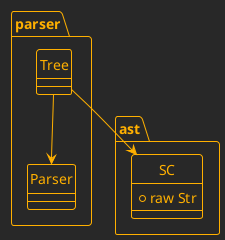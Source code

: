 @startuml
!theme crt-amber

hide circle

package ast {
    class SC {
        +raw Str
    }
}

package parser {
    class Parser
    class Tree
}

parser.Tree --> ast.SC
parser.Tree --> parser.Parser

@enduml

